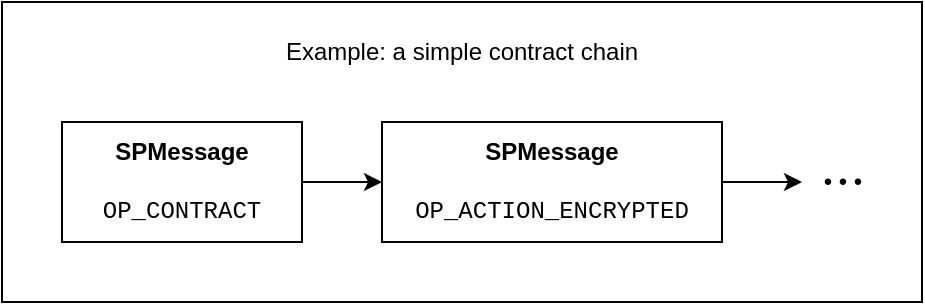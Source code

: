 <mxfile version="21.2.1" type="device">
  <diagram name="Page-1" id="vky39mMvaNPA3PYbKXel">
    <mxGraphModel dx="969" dy="812" grid="1" gridSize="10" guides="1" tooltips="1" connect="1" arrows="1" fold="1" page="1" pageScale="1" pageWidth="1100" pageHeight="1100" math="0" shadow="0">
      <root>
        <mxCell id="0" />
        <mxCell id="1" parent="0" />
        <mxCell id="twKpQtTMhSlI48iwDWwW-8" value="" style="rounded=0;whiteSpace=wrap;html=1;" vertex="1" parent="1">
          <mxGeometry x="200" y="120" width="460" height="150" as="geometry" />
        </mxCell>
        <mxCell id="twKpQtTMhSlI48iwDWwW-3" value="" style="edgeStyle=orthogonalEdgeStyle;rounded=0;orthogonalLoop=1;jettySize=auto;html=1;" edge="1" parent="1" source="twKpQtTMhSlI48iwDWwW-1" target="twKpQtTMhSlI48iwDWwW-2">
          <mxGeometry relative="1" as="geometry" />
        </mxCell>
        <mxCell id="twKpQtTMhSlI48iwDWwW-1" value="SPMessage&lt;br&gt;&lt;br&gt;&lt;span style=&quot;font-weight: normal;&quot;&gt;&lt;font face=&quot;Courier New&quot;&gt;OP_CONTRACT&lt;/font&gt;&lt;/span&gt;" style="rounded=0;whiteSpace=wrap;html=1;fontStyle=1" vertex="1" parent="1">
          <mxGeometry x="230" y="180" width="120" height="60" as="geometry" />
        </mxCell>
        <mxCell id="twKpQtTMhSlI48iwDWwW-6" style="edgeStyle=orthogonalEdgeStyle;rounded=0;orthogonalLoop=1;jettySize=auto;html=1;" edge="1" parent="1" source="twKpQtTMhSlI48iwDWwW-2">
          <mxGeometry relative="1" as="geometry">
            <mxPoint x="600" y="210" as="targetPoint" />
          </mxGeometry>
        </mxCell>
        <mxCell id="twKpQtTMhSlI48iwDWwW-2" value="SPMessage&lt;br&gt;&lt;span style=&quot;font-weight: normal;&quot;&gt;&lt;br&gt;&lt;font face=&quot;Courier New&quot;&gt;OP_ACTION_ENCRYPTED&lt;/font&gt;&lt;/span&gt;" style="whiteSpace=wrap;html=1;rounded=0;fontStyle=1;" vertex="1" parent="1">
          <mxGeometry x="390" y="180" width="170" height="60" as="geometry" />
        </mxCell>
        <mxCell id="twKpQtTMhSlI48iwDWwW-7" value="• • •" style="text;html=1;align=center;verticalAlign=middle;resizable=0;points=[];autosize=1;strokeColor=none;fillColor=none;" vertex="1" parent="1">
          <mxGeometry x="600" y="195" width="40" height="30" as="geometry" />
        </mxCell>
        <mxCell id="twKpQtTMhSlI48iwDWwW-9" value="Example: a simple contract chain" style="text;html=1;strokeColor=none;fillColor=none;align=center;verticalAlign=middle;whiteSpace=wrap;rounded=0;" vertex="1" parent="1">
          <mxGeometry x="295" y="130" width="270" height="30" as="geometry" />
        </mxCell>
      </root>
    </mxGraphModel>
  </diagram>
</mxfile>
